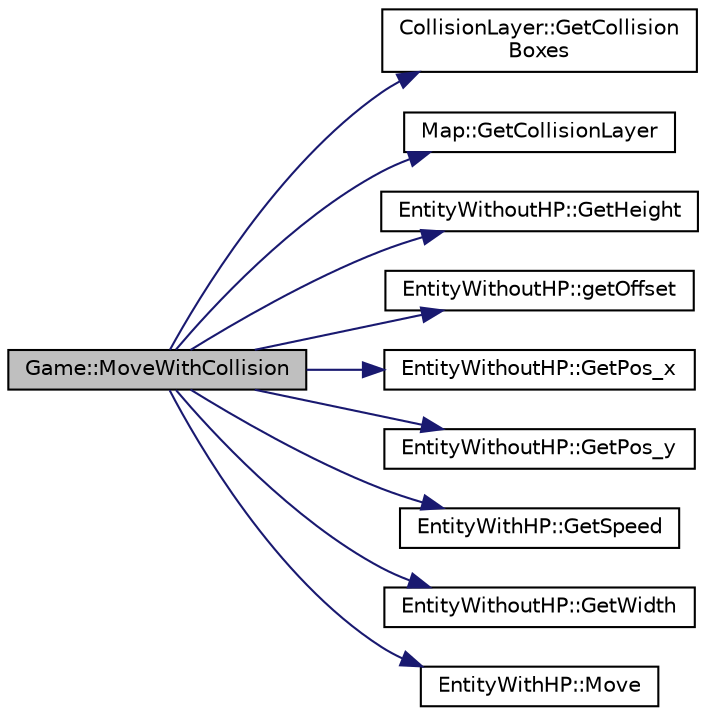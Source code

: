 digraph "Game::MoveWithCollision"
{
 // LATEX_PDF_SIZE
  bgcolor="transparent";
  edge [fontname="Helvetica",fontsize="10",labelfontname="Helvetica",labelfontsize="10"];
  node [fontname="Helvetica",fontsize="10",shape=record];
  rankdir="LR";
  Node1 [label="Game::MoveWithCollision",height=0.2,width=0.4,color="black", fillcolor="grey75", style="filled", fontcolor="black",tooltip=" "];
  Node1 -> Node2 [color="midnightblue",fontsize="10",style="solid",fontname="Helvetica"];
  Node2 [label="CollisionLayer::GetCollision\lBoxes",height=0.2,width=0.4,color="black",URL="$classCollisionLayer.html#a9238c6f5d6a081cb42bb621eb4340435",tooltip="Fonction permettant de récupérer les CollisionBox de l'objet."];
  Node1 -> Node3 [color="midnightblue",fontsize="10",style="solid",fontname="Helvetica"];
  Node3 [label="Map::GetCollisionLayer",height=0.2,width=0.4,color="black",URL="$classMap.html#a3f49418fd08dff9bf56722251627df2b",tooltip="Retourne collisionLayers."];
  Node1 -> Node4 [color="midnightblue",fontsize="10",style="solid",fontname="Helvetica"];
  Node4 [label="EntityWithoutHP::GetHeight",height=0.2,width=0.4,color="black",URL="$classEntityWithoutHP.html#af9e33c4eb6b3a6c8e5a3208cd18ea19d",tooltip=" "];
  Node1 -> Node5 [color="midnightblue",fontsize="10",style="solid",fontname="Helvetica"];
  Node5 [label="EntityWithoutHP::getOffset",height=0.2,width=0.4,color="black",URL="$classEntityWithoutHP.html#a16ab1c93543eb44548d6d951f7a2e655",tooltip=" "];
  Node1 -> Node6 [color="midnightblue",fontsize="10",style="solid",fontname="Helvetica"];
  Node6 [label="EntityWithoutHP::GetPos_x",height=0.2,width=0.4,color="black",URL="$classEntityWithoutHP.html#aa919d21efd6f9e28bcbd71696b418792",tooltip=" "];
  Node1 -> Node7 [color="midnightblue",fontsize="10",style="solid",fontname="Helvetica"];
  Node7 [label="EntityWithoutHP::GetPos_y",height=0.2,width=0.4,color="black",URL="$classEntityWithoutHP.html#ac5fa20e8f737d5c7eee11ebafeee3d92",tooltip=" "];
  Node1 -> Node8 [color="midnightblue",fontsize="10",style="solid",fontname="Helvetica"];
  Node8 [label="EntityWithHP::GetSpeed",height=0.2,width=0.4,color="black",URL="$classEntityWithHP.html#a0316748815da894bf85862d268d67ba0",tooltip=" "];
  Node1 -> Node9 [color="midnightblue",fontsize="10",style="solid",fontname="Helvetica"];
  Node9 [label="EntityWithoutHP::GetWidth",height=0.2,width=0.4,color="black",URL="$classEntityWithoutHP.html#a72a456c7bbaf8f66544292edf37f5e0e",tooltip=" "];
  Node1 -> Node10 [color="midnightblue",fontsize="10",style="solid",fontname="Helvetica"];
  Node10 [label="EntityWithHP::Move",height=0.2,width=0.4,color="black",URL="$classEntityWithHP.html#a41fc1a9c9af67ea53b4c1c709c1c19b8",tooltip=" "];
}
